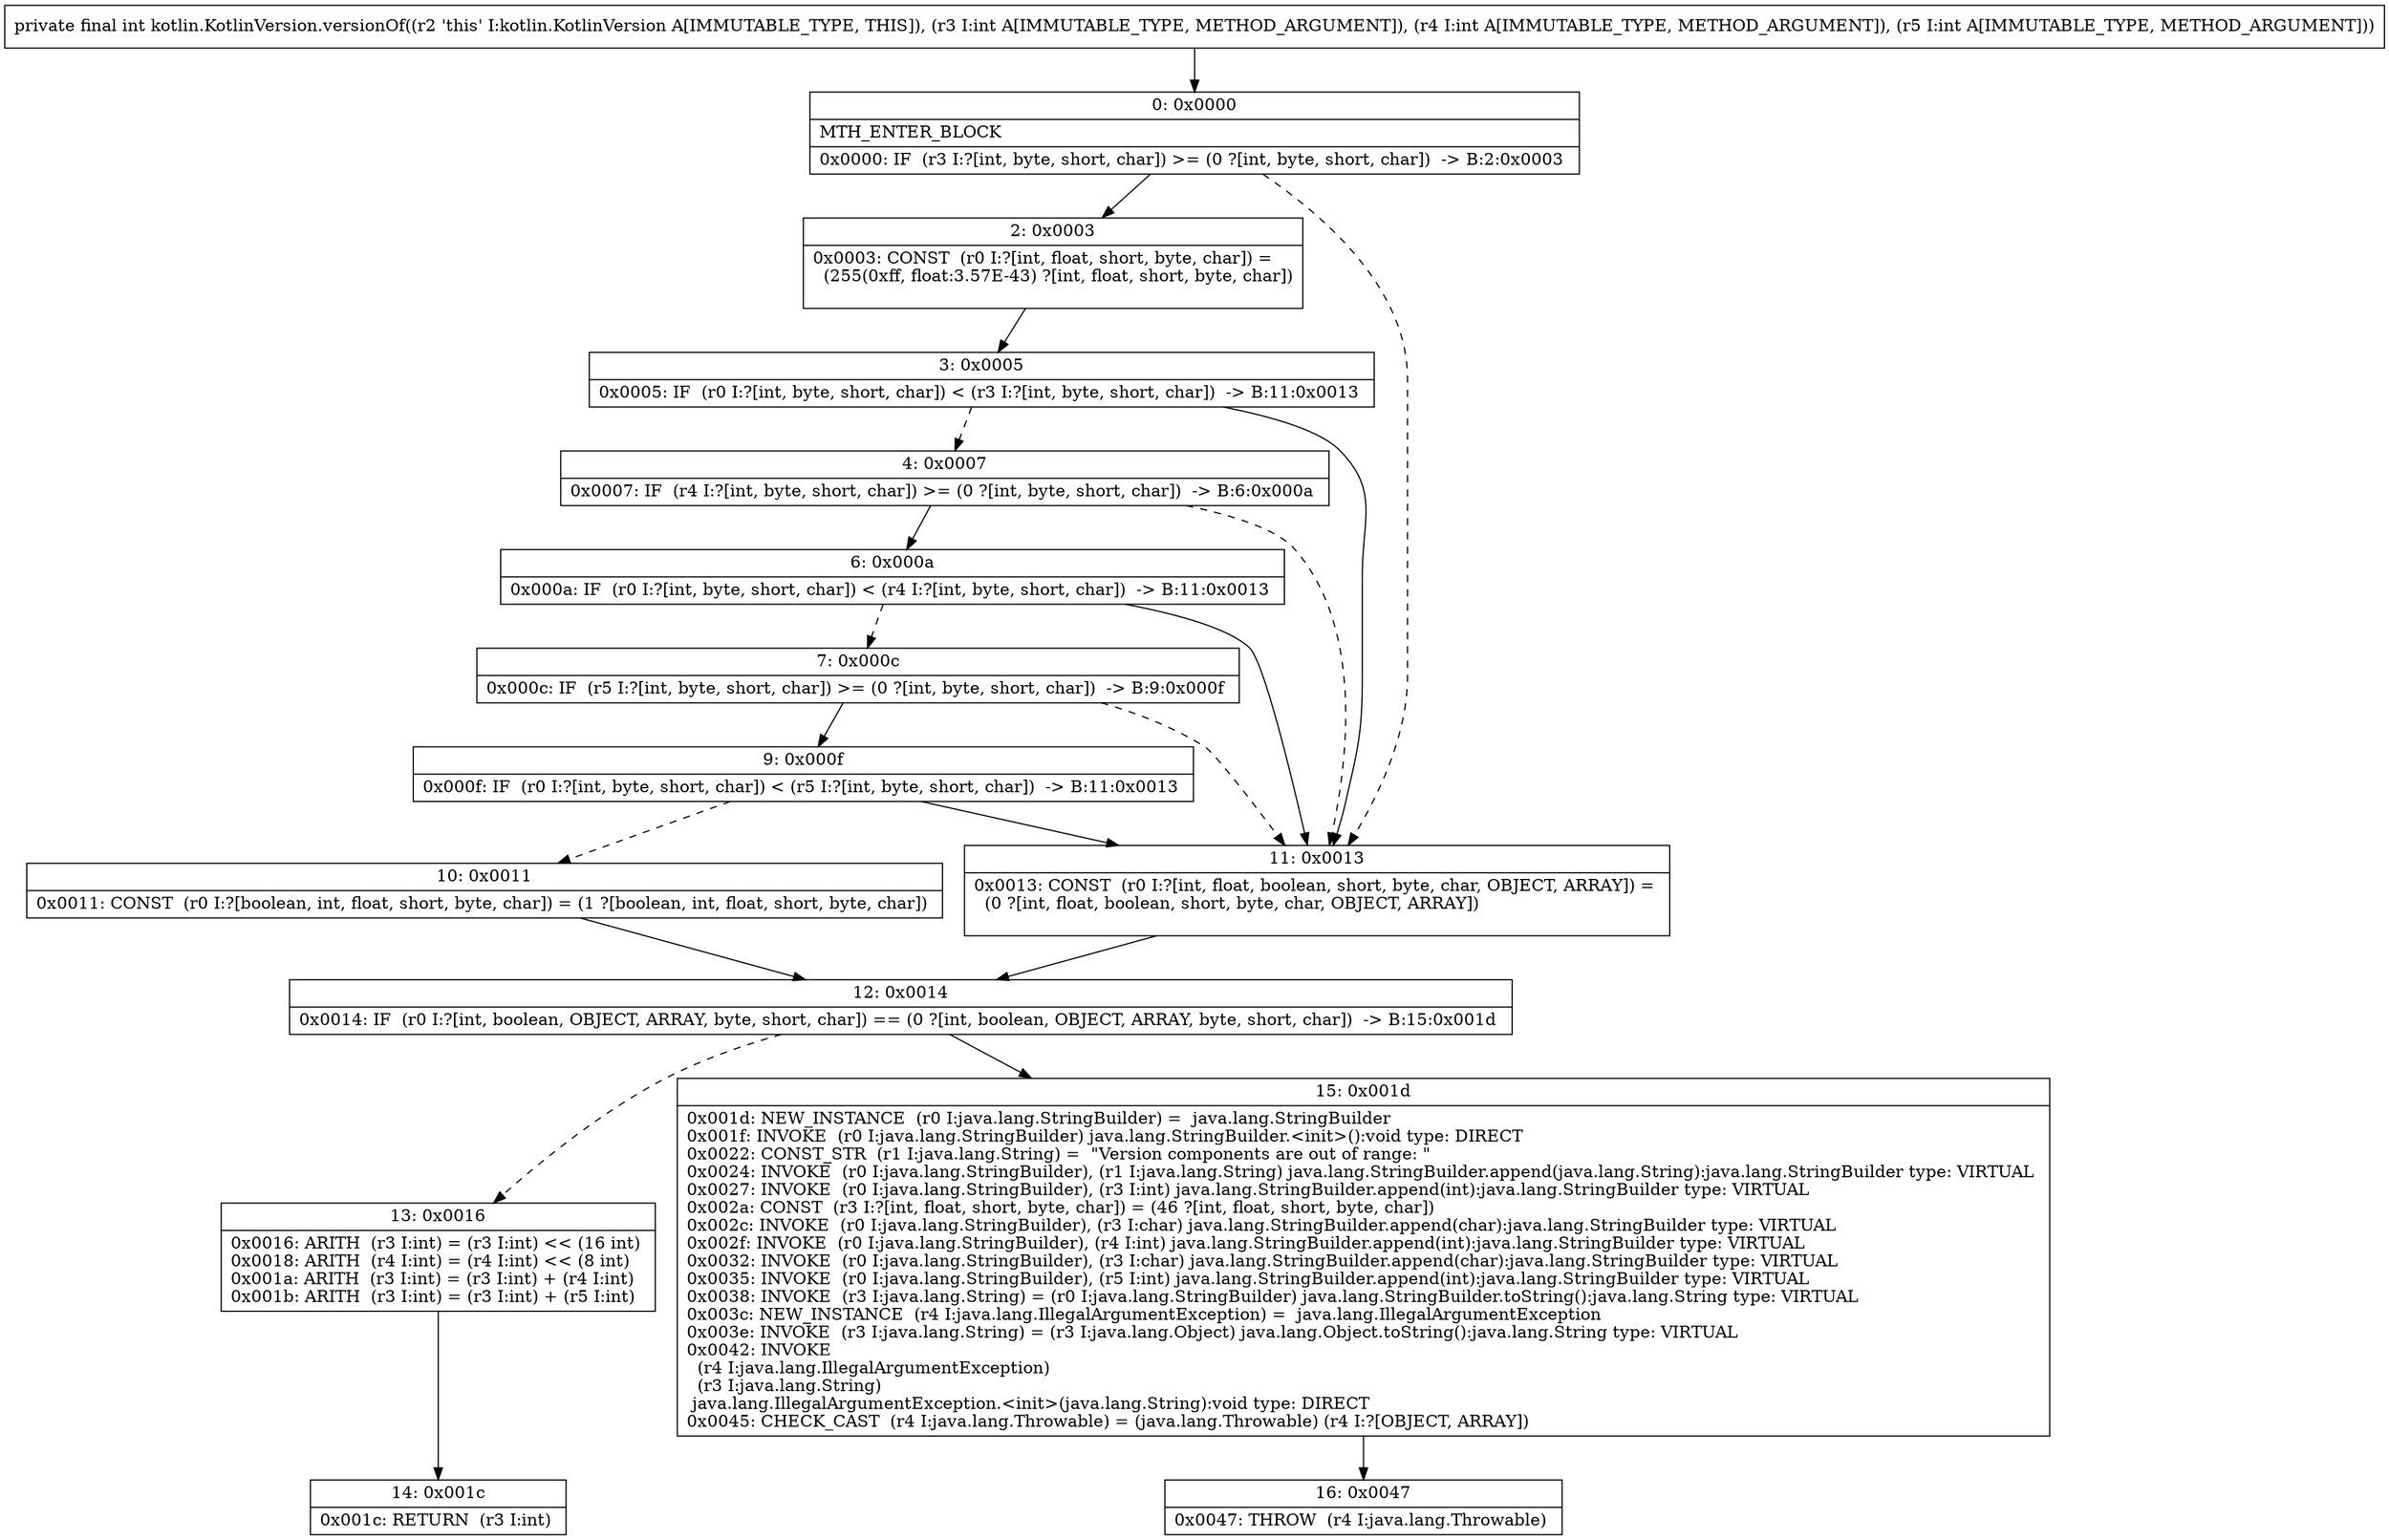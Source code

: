 digraph "CFG forkotlin.KotlinVersion.versionOf(III)I" {
Node_0 [shape=record,label="{0\:\ 0x0000|MTH_ENTER_BLOCK\l|0x0000: IF  (r3 I:?[int, byte, short, char]) \>= (0 ?[int, byte, short, char])  \-\> B:2:0x0003 \l}"];
Node_2 [shape=record,label="{2\:\ 0x0003|0x0003: CONST  (r0 I:?[int, float, short, byte, char]) = \l  (255(0xff, float:3.57E\-43) ?[int, float, short, byte, char])\l \l}"];
Node_3 [shape=record,label="{3\:\ 0x0005|0x0005: IF  (r0 I:?[int, byte, short, char]) \< (r3 I:?[int, byte, short, char])  \-\> B:11:0x0013 \l}"];
Node_4 [shape=record,label="{4\:\ 0x0007|0x0007: IF  (r4 I:?[int, byte, short, char]) \>= (0 ?[int, byte, short, char])  \-\> B:6:0x000a \l}"];
Node_6 [shape=record,label="{6\:\ 0x000a|0x000a: IF  (r0 I:?[int, byte, short, char]) \< (r4 I:?[int, byte, short, char])  \-\> B:11:0x0013 \l}"];
Node_7 [shape=record,label="{7\:\ 0x000c|0x000c: IF  (r5 I:?[int, byte, short, char]) \>= (0 ?[int, byte, short, char])  \-\> B:9:0x000f \l}"];
Node_9 [shape=record,label="{9\:\ 0x000f|0x000f: IF  (r0 I:?[int, byte, short, char]) \< (r5 I:?[int, byte, short, char])  \-\> B:11:0x0013 \l}"];
Node_10 [shape=record,label="{10\:\ 0x0011|0x0011: CONST  (r0 I:?[boolean, int, float, short, byte, char]) = (1 ?[boolean, int, float, short, byte, char]) \l}"];
Node_11 [shape=record,label="{11\:\ 0x0013|0x0013: CONST  (r0 I:?[int, float, boolean, short, byte, char, OBJECT, ARRAY]) = \l  (0 ?[int, float, boolean, short, byte, char, OBJECT, ARRAY])\l \l}"];
Node_12 [shape=record,label="{12\:\ 0x0014|0x0014: IF  (r0 I:?[int, boolean, OBJECT, ARRAY, byte, short, char]) == (0 ?[int, boolean, OBJECT, ARRAY, byte, short, char])  \-\> B:15:0x001d \l}"];
Node_13 [shape=record,label="{13\:\ 0x0016|0x0016: ARITH  (r3 I:int) = (r3 I:int) \<\< (16 int) \l0x0018: ARITH  (r4 I:int) = (r4 I:int) \<\< (8 int) \l0x001a: ARITH  (r3 I:int) = (r3 I:int) + (r4 I:int) \l0x001b: ARITH  (r3 I:int) = (r3 I:int) + (r5 I:int) \l}"];
Node_14 [shape=record,label="{14\:\ 0x001c|0x001c: RETURN  (r3 I:int) \l}"];
Node_15 [shape=record,label="{15\:\ 0x001d|0x001d: NEW_INSTANCE  (r0 I:java.lang.StringBuilder) =  java.lang.StringBuilder \l0x001f: INVOKE  (r0 I:java.lang.StringBuilder) java.lang.StringBuilder.\<init\>():void type: DIRECT \l0x0022: CONST_STR  (r1 I:java.lang.String) =  \"Version components are out of range: \" \l0x0024: INVOKE  (r0 I:java.lang.StringBuilder), (r1 I:java.lang.String) java.lang.StringBuilder.append(java.lang.String):java.lang.StringBuilder type: VIRTUAL \l0x0027: INVOKE  (r0 I:java.lang.StringBuilder), (r3 I:int) java.lang.StringBuilder.append(int):java.lang.StringBuilder type: VIRTUAL \l0x002a: CONST  (r3 I:?[int, float, short, byte, char]) = (46 ?[int, float, short, byte, char]) \l0x002c: INVOKE  (r0 I:java.lang.StringBuilder), (r3 I:char) java.lang.StringBuilder.append(char):java.lang.StringBuilder type: VIRTUAL \l0x002f: INVOKE  (r0 I:java.lang.StringBuilder), (r4 I:int) java.lang.StringBuilder.append(int):java.lang.StringBuilder type: VIRTUAL \l0x0032: INVOKE  (r0 I:java.lang.StringBuilder), (r3 I:char) java.lang.StringBuilder.append(char):java.lang.StringBuilder type: VIRTUAL \l0x0035: INVOKE  (r0 I:java.lang.StringBuilder), (r5 I:int) java.lang.StringBuilder.append(int):java.lang.StringBuilder type: VIRTUAL \l0x0038: INVOKE  (r3 I:java.lang.String) = (r0 I:java.lang.StringBuilder) java.lang.StringBuilder.toString():java.lang.String type: VIRTUAL \l0x003c: NEW_INSTANCE  (r4 I:java.lang.IllegalArgumentException) =  java.lang.IllegalArgumentException \l0x003e: INVOKE  (r3 I:java.lang.String) = (r3 I:java.lang.Object) java.lang.Object.toString():java.lang.String type: VIRTUAL \l0x0042: INVOKE  \l  (r4 I:java.lang.IllegalArgumentException)\l  (r3 I:java.lang.String)\l java.lang.IllegalArgumentException.\<init\>(java.lang.String):void type: DIRECT \l0x0045: CHECK_CAST  (r4 I:java.lang.Throwable) = (java.lang.Throwable) (r4 I:?[OBJECT, ARRAY]) \l}"];
Node_16 [shape=record,label="{16\:\ 0x0047|0x0047: THROW  (r4 I:java.lang.Throwable) \l}"];
MethodNode[shape=record,label="{private final int kotlin.KotlinVersion.versionOf((r2 'this' I:kotlin.KotlinVersion A[IMMUTABLE_TYPE, THIS]), (r3 I:int A[IMMUTABLE_TYPE, METHOD_ARGUMENT]), (r4 I:int A[IMMUTABLE_TYPE, METHOD_ARGUMENT]), (r5 I:int A[IMMUTABLE_TYPE, METHOD_ARGUMENT])) }"];
MethodNode -> Node_0;
Node_0 -> Node_2;
Node_0 -> Node_11[style=dashed];
Node_2 -> Node_3;
Node_3 -> Node_4[style=dashed];
Node_3 -> Node_11;
Node_4 -> Node_6;
Node_4 -> Node_11[style=dashed];
Node_6 -> Node_7[style=dashed];
Node_6 -> Node_11;
Node_7 -> Node_9;
Node_7 -> Node_11[style=dashed];
Node_9 -> Node_10[style=dashed];
Node_9 -> Node_11;
Node_10 -> Node_12;
Node_11 -> Node_12;
Node_12 -> Node_13[style=dashed];
Node_12 -> Node_15;
Node_13 -> Node_14;
Node_15 -> Node_16;
}

